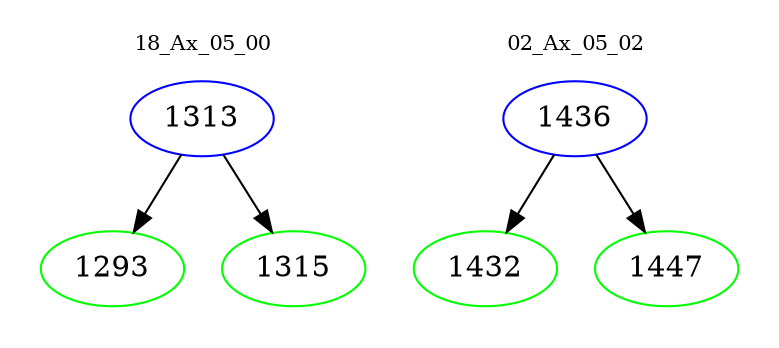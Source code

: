 digraph{
subgraph cluster_0 {
color = white
label = "18_Ax_05_00";
fontsize=10;
T0_1313 [label="1313", color="blue"]
T0_1313 -> T0_1293 [color="black"]
T0_1293 [label="1293", color="green"]
T0_1313 -> T0_1315 [color="black"]
T0_1315 [label="1315", color="green"]
}
subgraph cluster_1 {
color = white
label = "02_Ax_05_02";
fontsize=10;
T1_1436 [label="1436", color="blue"]
T1_1436 -> T1_1432 [color="black"]
T1_1432 [label="1432", color="green"]
T1_1436 -> T1_1447 [color="black"]
T1_1447 [label="1447", color="green"]
}
}
